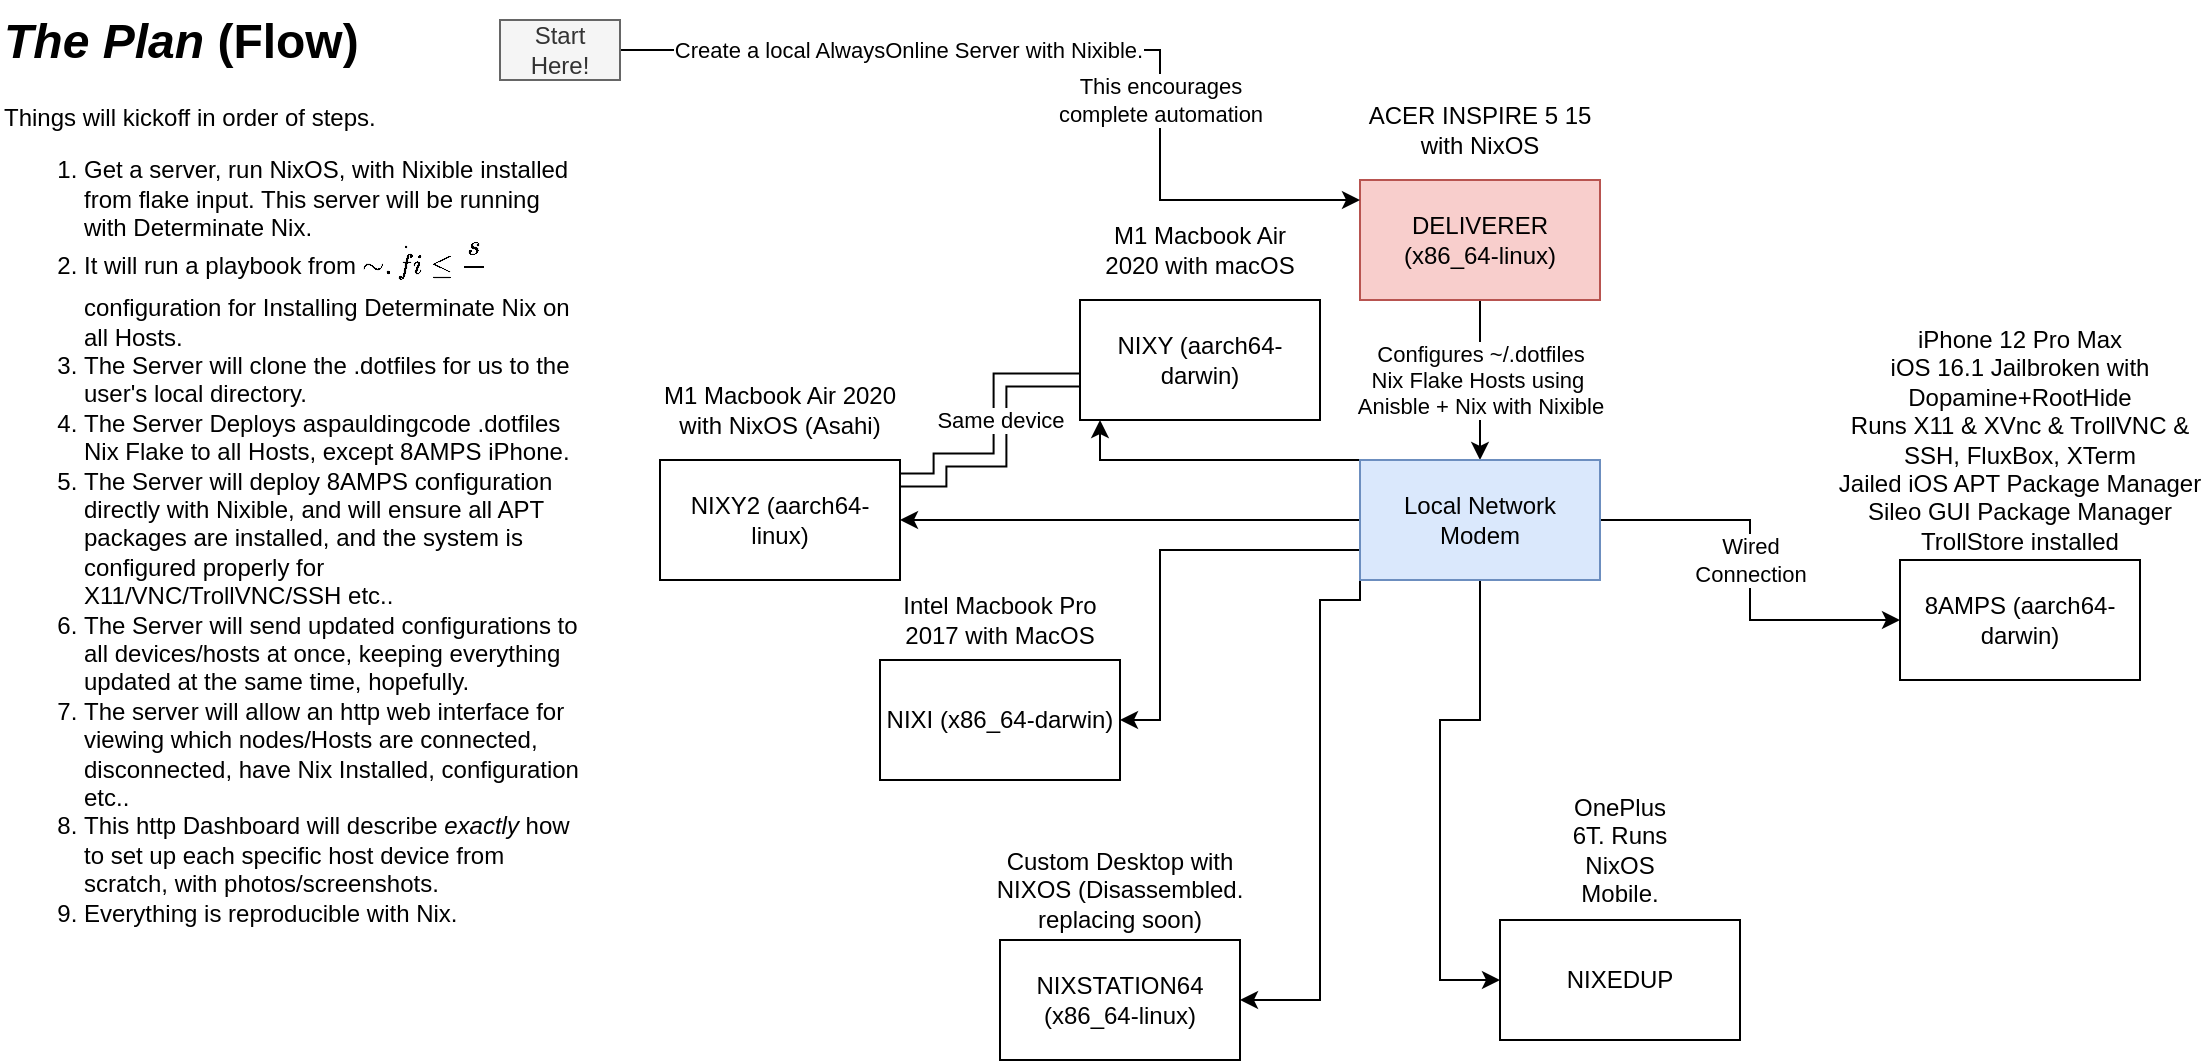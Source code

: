 <mxfile version="28.2.3">
  <diagram name="Page-1" id="A2PJj4b6LsWDSMQUGuEN">
    <mxGraphModel dx="1861" dy="530" grid="1" gridSize="10" guides="1" tooltips="1" connect="1" arrows="1" fold="1" page="1" pageScale="1" pageWidth="850" pageHeight="1100" math="0" shadow="0">
      <root>
        <mxCell id="0" />
        <mxCell id="1" parent="0" />
        <mxCell id="MtlewYbVIbxLeJqWz2Zs-9" style="edgeStyle=orthogonalEdgeStyle;rounded=0;orthogonalLoop=1;jettySize=auto;html=1;" parent="1" source="MtlewYbVIbxLeJqWz2Zs-1" target="MtlewYbVIbxLeJqWz2Zs-8" edge="1">
          <mxGeometry relative="1" as="geometry" />
        </mxCell>
        <mxCell id="MtlewYbVIbxLeJqWz2Zs-26" value="Configures ~/.dotfiles&lt;div&gt;Nix Flake Hosts using&amp;nbsp;&lt;/div&gt;&lt;div&gt;Anisble + Nix with Nixible&lt;/div&gt;" style="edgeLabel;html=1;align=center;verticalAlign=middle;resizable=0;points=[];" parent="MtlewYbVIbxLeJqWz2Zs-9" vertex="1" connectable="0">
          <mxGeometry x="-0.25" y="3" relative="1" as="geometry">
            <mxPoint x="-3" y="10" as="offset" />
          </mxGeometry>
        </mxCell>
        <mxCell id="MtlewYbVIbxLeJqWz2Zs-1" value="DELIVERER (x86_64-linux)" style="rounded=0;whiteSpace=wrap;html=1;fillColor=#f8cecc;strokeColor=#b85450;" parent="1" vertex="1">
          <mxGeometry x="230" y="130" width="120" height="60" as="geometry" />
        </mxCell>
        <mxCell id="MtlewYbVIbxLeJqWz2Zs-11" value="" style="edgeStyle=orthogonalEdgeStyle;rounded=0;orthogonalLoop=1;jettySize=auto;html=1;" parent="1" source="MtlewYbVIbxLeJqWz2Zs-8" target="MtlewYbVIbxLeJqWz2Zs-10" edge="1">
          <mxGeometry relative="1" as="geometry" />
        </mxCell>
        <mxCell id="MtlewYbVIbxLeJqWz2Zs-23" value="Wired&lt;div&gt;Connection&lt;/div&gt;" style="edgeLabel;html=1;align=center;verticalAlign=middle;resizable=0;points=[];" parent="MtlewYbVIbxLeJqWz2Zs-11" vertex="1" connectable="0">
          <mxGeometry x="-0.15" y="-1" relative="1" as="geometry">
            <mxPoint x="1" y="10" as="offset" />
          </mxGeometry>
        </mxCell>
        <mxCell id="MtlewYbVIbxLeJqWz2Zs-13" value="" style="edgeStyle=orthogonalEdgeStyle;rounded=0;orthogonalLoop=1;jettySize=auto;html=1;" parent="1" source="MtlewYbVIbxLeJqWz2Zs-8" target="MtlewYbVIbxLeJqWz2Zs-12" edge="1">
          <mxGeometry relative="1" as="geometry">
            <Array as="points">
              <mxPoint x="100" y="270" />
            </Array>
          </mxGeometry>
        </mxCell>
        <mxCell id="MtlewYbVIbxLeJqWz2Zs-18" style="edgeStyle=orthogonalEdgeStyle;rounded=0;orthogonalLoop=1;jettySize=auto;html=1;exitX=0;exitY=0.75;exitDx=0;exitDy=0;entryX=1;entryY=0.5;entryDx=0;entryDy=0;" parent="1" source="MtlewYbVIbxLeJqWz2Zs-8" target="MtlewYbVIbxLeJqWz2Zs-17" edge="1">
          <mxGeometry relative="1" as="geometry">
            <Array as="points">
              <mxPoint x="130" y="315" />
              <mxPoint x="130" y="400" />
            </Array>
          </mxGeometry>
        </mxCell>
        <mxCell id="MtlewYbVIbxLeJqWz2Zs-20" style="edgeStyle=orthogonalEdgeStyle;rounded=0;orthogonalLoop=1;jettySize=auto;html=1;exitX=0;exitY=1;exitDx=0;exitDy=0;entryX=1;entryY=0.5;entryDx=0;entryDy=0;" parent="1" source="MtlewYbVIbxLeJqWz2Zs-8" target="MtlewYbVIbxLeJqWz2Zs-19" edge="1">
          <mxGeometry relative="1" as="geometry">
            <Array as="points">
              <mxPoint x="230" y="340" />
              <mxPoint x="210" y="340" />
              <mxPoint x="210" y="540" />
            </Array>
          </mxGeometry>
        </mxCell>
        <mxCell id="MtlewYbVIbxLeJqWz2Zs-22" style="edgeStyle=orthogonalEdgeStyle;rounded=0;orthogonalLoop=1;jettySize=auto;html=1;" parent="1" source="MtlewYbVIbxLeJqWz2Zs-8" target="MtlewYbVIbxLeJqWz2Zs-21" edge="1">
          <mxGeometry relative="1" as="geometry">
            <Array as="points">
              <mxPoint x="290" y="400" />
              <mxPoint x="270" y="400" />
              <mxPoint x="270" y="530" />
            </Array>
          </mxGeometry>
        </mxCell>
        <mxCell id="MtlewYbVIbxLeJqWz2Zs-33" style="edgeStyle=orthogonalEdgeStyle;rounded=0;orthogonalLoop=1;jettySize=auto;html=1;exitX=0;exitY=0.5;exitDx=0;exitDy=0;entryX=1;entryY=0.5;entryDx=0;entryDy=0;" parent="1" source="MtlewYbVIbxLeJqWz2Zs-8" target="MtlewYbVIbxLeJqWz2Zs-16" edge="1">
          <mxGeometry relative="1" as="geometry" />
        </mxCell>
        <mxCell id="MtlewYbVIbxLeJqWz2Zs-8" value="Local Network Modem" style="rounded=0;whiteSpace=wrap;html=1;fillColor=#dae8fc;strokeColor=#6c8ebf;" parent="1" vertex="1">
          <mxGeometry x="230" y="270" width="120" height="60" as="geometry" />
        </mxCell>
        <mxCell id="MtlewYbVIbxLeJqWz2Zs-10" value="8AMPS (aarch64-darwin)" style="rounded=0;whiteSpace=wrap;html=1;" parent="1" vertex="1">
          <mxGeometry x="500" y="320" width="120" height="60" as="geometry" />
        </mxCell>
        <mxCell id="MtlewYbVIbxLeJqWz2Zs-12" value="NIXY (aarch64-darwin)" style="rounded=0;whiteSpace=wrap;html=1;" parent="1" vertex="1">
          <mxGeometry x="90" y="190" width="120" height="60" as="geometry" />
        </mxCell>
        <mxCell id="MtlewYbVIbxLeJqWz2Zs-41" style="edgeStyle=orthogonalEdgeStyle;rounded=0;orthogonalLoop=1;jettySize=auto;html=1;exitX=1;exitY=0;exitDx=0;exitDy=0;shape=link;width=6.4;" parent="1" edge="1">
          <mxGeometry relative="1" as="geometry">
            <mxPoint y="280" as="sourcePoint" />
            <mxPoint x="90" y="230" as="targetPoint" />
            <Array as="points">
              <mxPoint x="20" y="280" />
              <mxPoint x="20" y="270" />
              <mxPoint x="50" y="270" />
              <mxPoint x="50" y="230" />
            </Array>
          </mxGeometry>
        </mxCell>
        <mxCell id="MtlewYbVIbxLeJqWz2Zs-42" value="Same device" style="edgeLabel;html=1;align=center;verticalAlign=middle;resizable=0;points=[];" parent="MtlewYbVIbxLeJqWz2Zs-41" vertex="1" connectable="0">
          <mxGeometry x="0.057" y="-1" relative="1" as="geometry">
            <mxPoint x="-1" y="-6" as="offset" />
          </mxGeometry>
        </mxCell>
        <mxCell id="MtlewYbVIbxLeJqWz2Zs-16" value="NIXY2 (aarch64-linux)" style="rounded=0;whiteSpace=wrap;html=1;" parent="1" vertex="1">
          <mxGeometry x="-120" y="270" width="120" height="60" as="geometry" />
        </mxCell>
        <mxCell id="MtlewYbVIbxLeJqWz2Zs-17" value="NIXI (x86_64-darwin)" style="rounded=0;whiteSpace=wrap;html=1;" parent="1" vertex="1">
          <mxGeometry x="-10" y="370" width="120" height="60" as="geometry" />
        </mxCell>
        <mxCell id="MtlewYbVIbxLeJqWz2Zs-19" value="NIXSTATION64 (x86_64-linux)" style="rounded=0;whiteSpace=wrap;html=1;" parent="1" vertex="1">
          <mxGeometry x="50" y="510" width="120" height="60" as="geometry" />
        </mxCell>
        <mxCell id="MtlewYbVIbxLeJqWz2Zs-21" value="NIXEDUP" style="rounded=0;whiteSpace=wrap;html=1;" parent="1" vertex="1">
          <mxGeometry x="300" y="500" width="120" height="60" as="geometry" />
        </mxCell>
        <mxCell id="MtlewYbVIbxLeJqWz2Zs-25" style="edgeStyle=orthogonalEdgeStyle;rounded=0;orthogonalLoop=1;jettySize=auto;html=1;" parent="1" source="MtlewYbVIbxLeJqWz2Zs-24" target="MtlewYbVIbxLeJqWz2Zs-1" edge="1">
          <mxGeometry relative="1" as="geometry">
            <Array as="points">
              <mxPoint x="130" y="65" />
              <mxPoint x="130" y="140" />
            </Array>
          </mxGeometry>
        </mxCell>
        <mxCell id="MtlewYbVIbxLeJqWz2Zs-27" value="Create a local AlwaysOnline Server with Nixible." style="edgeLabel;html=1;align=center;verticalAlign=middle;resizable=0;points=[];" parent="MtlewYbVIbxLeJqWz2Zs-25" vertex="1" connectable="0">
          <mxGeometry x="-0.582" relative="1" as="geometry">
            <mxPoint x="51" as="offset" />
          </mxGeometry>
        </mxCell>
        <mxCell id="MtlewYbVIbxLeJqWz2Zs-31" value="This encourages&lt;div&gt;complete automation&lt;/div&gt;" style="edgeLabel;html=1;align=center;verticalAlign=middle;resizable=0;points=[];" parent="MtlewYbVIbxLeJqWz2Zs-25" vertex="1" connectable="0">
          <mxGeometry x="0.45" y="-1" relative="1" as="geometry">
            <mxPoint x="1" y="-28" as="offset" />
          </mxGeometry>
        </mxCell>
        <mxCell id="MtlewYbVIbxLeJqWz2Zs-24" value="Start Here!" style="text;html=1;align=center;verticalAlign=middle;whiteSpace=wrap;rounded=0;fillColor=#f5f5f5;strokeColor=#666666;fontColor=#333333;" parent="1" vertex="1">
          <mxGeometry x="-200" y="50" width="60" height="30" as="geometry" />
        </mxCell>
        <mxCell id="MtlewYbVIbxLeJqWz2Zs-29" value="iPhone 12 Pro Max&lt;div&gt;iOS 16.1 Jailbroken with Dopamine+RootHide&lt;div&gt;Runs X11 &amp;amp; XVnc &amp;amp; TrollVNC &amp;amp; SSH, FluxBox, XTerm&lt;/div&gt;&lt;/div&gt;&lt;div&gt;Jailed iOS APT Package Manager&lt;/div&gt;&lt;div&gt;Sileo GUI Package Manager&lt;/div&gt;&lt;div&gt;TrollStore installed&lt;/div&gt;" style="text;html=1;align=center;verticalAlign=middle;whiteSpace=wrap;rounded=0;" parent="1" vertex="1">
          <mxGeometry x="465" y="210" width="190" height="100" as="geometry" />
        </mxCell>
        <mxCell id="MtlewYbVIbxLeJqWz2Zs-30" value="OnePlus 6T. Runs NixOS Mobile." style="text;html=1;align=center;verticalAlign=middle;whiteSpace=wrap;rounded=0;" parent="1" vertex="1">
          <mxGeometry x="330" y="450" width="60" height="30" as="geometry" />
        </mxCell>
        <mxCell id="MtlewYbVIbxLeJqWz2Zs-32" value="M1 Macbook Air 2020 with macOS" style="text;html=1;align=center;verticalAlign=middle;whiteSpace=wrap;rounded=0;" parent="1" vertex="1">
          <mxGeometry x="100" y="150" width="100" height="30" as="geometry" />
        </mxCell>
        <mxCell id="MtlewYbVIbxLeJqWz2Zs-34" value="M1 Macbook Air 2020 with NixOS (Asahi)" style="text;html=1;align=center;verticalAlign=middle;whiteSpace=wrap;rounded=0;" parent="1" vertex="1">
          <mxGeometry x="-125" y="230" width="130" height="30" as="geometry" />
        </mxCell>
        <mxCell id="MtlewYbVIbxLeJqWz2Zs-35" value="Intel Macbook Pro 2017 with MacOS" style="text;html=1;align=center;verticalAlign=middle;whiteSpace=wrap;rounded=0;" parent="1" vertex="1">
          <mxGeometry y="335" width="100" height="30" as="geometry" />
        </mxCell>
        <mxCell id="MtlewYbVIbxLeJqWz2Zs-38" value="Custom Desktop with NIXOS (Disassembled. replacing soon)" style="text;html=1;align=center;verticalAlign=middle;whiteSpace=wrap;rounded=0;" parent="1" vertex="1">
          <mxGeometry x="40" y="470" width="140" height="30" as="geometry" />
        </mxCell>
        <mxCell id="MtlewYbVIbxLeJqWz2Zs-40" value="&lt;h1 style=&quot;margin-top: 0px;&quot;&gt;&lt;i&gt;The Plan&lt;/i&gt; (Flow)&lt;/h1&gt;&lt;p&gt;Things will kickoff in order of steps.&lt;/p&gt;&lt;p&gt;&lt;/p&gt;&lt;ol&gt;&lt;li&gt;Get a server, run NixOS, with Nixible installed from flake input. This server will be running with Determinate Nix.&lt;br&gt;&lt;/li&gt;&lt;li&gt;It will run a playbook from `~.dotfiles/` configuration for Installing Determinate Nix on all Hosts.&lt;/li&gt;&lt;li&gt;The Server will clone the .dotfiles for us to the user&#39;s local directory.&lt;/li&gt;&lt;li&gt;The Server Deploys aspauldingcode .dotfiles Nix Flake to all Hosts, except 8AMPS iPhone.&lt;/li&gt;&lt;li&gt;The Server will deploy 8AMPS configuration directly with Nixible, and will ensure all APT packages are installed, and the system is configured properly for X11/VNC/TrollVNC/SSH etc..&lt;/li&gt;&lt;li&gt;The Server will send updated configurations to all devices/hosts at once, keeping everything updated at the same time, hopefully.&lt;/li&gt;&lt;li&gt;The server will allow an http web interface for viewing which nodes/Hosts are connected, disconnected, have Nix Installed, configuration etc..&lt;/li&gt;&lt;li&gt;This http Dashboard will describe &lt;i&gt;exactly&lt;/i&gt;&amp;nbsp;how to set up each specific host device from scratch, with photos/screenshots.&lt;/li&gt;&lt;li&gt;Everything is reproducible with Nix.&lt;/li&gt;&lt;/ol&gt;&lt;p&gt;&lt;/p&gt;" style="text;html=1;whiteSpace=wrap;overflow=hidden;rounded=0;" parent="1" vertex="1">
          <mxGeometry x="-450" y="40" width="290" height="485" as="geometry" />
        </mxCell>
        <mxCell id="n_2PXVummujMeFFY83e2-1" value="ACER INSPIRE 5 15 with NixOS" style="text;html=1;align=center;verticalAlign=middle;whiteSpace=wrap;rounded=0;" vertex="1" parent="1">
          <mxGeometry x="225" y="90" width="130" height="30" as="geometry" />
        </mxCell>
      </root>
    </mxGraphModel>
  </diagram>
</mxfile>
